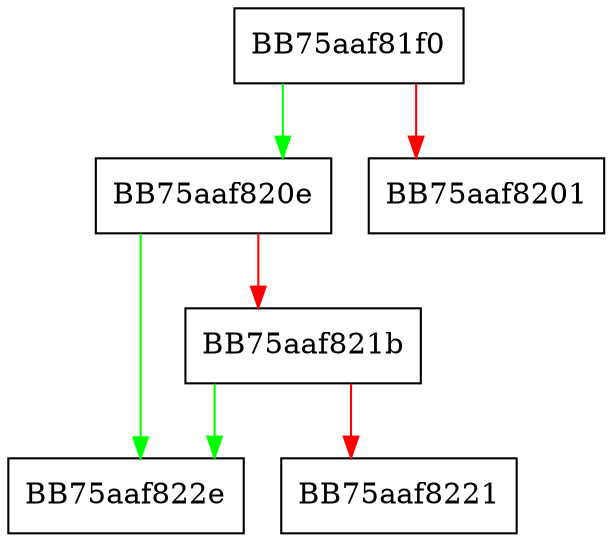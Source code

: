 digraph mp_lua_api_ReadBruteMatchBuffer {
  node [shape="box"];
  graph [splines=ortho];
  BB75aaf81f0 -> BB75aaf820e [color="green"];
  BB75aaf81f0 -> BB75aaf8201 [color="red"];
  BB75aaf820e -> BB75aaf822e [color="green"];
  BB75aaf820e -> BB75aaf821b [color="red"];
  BB75aaf821b -> BB75aaf822e [color="green"];
  BB75aaf821b -> BB75aaf8221 [color="red"];
}
